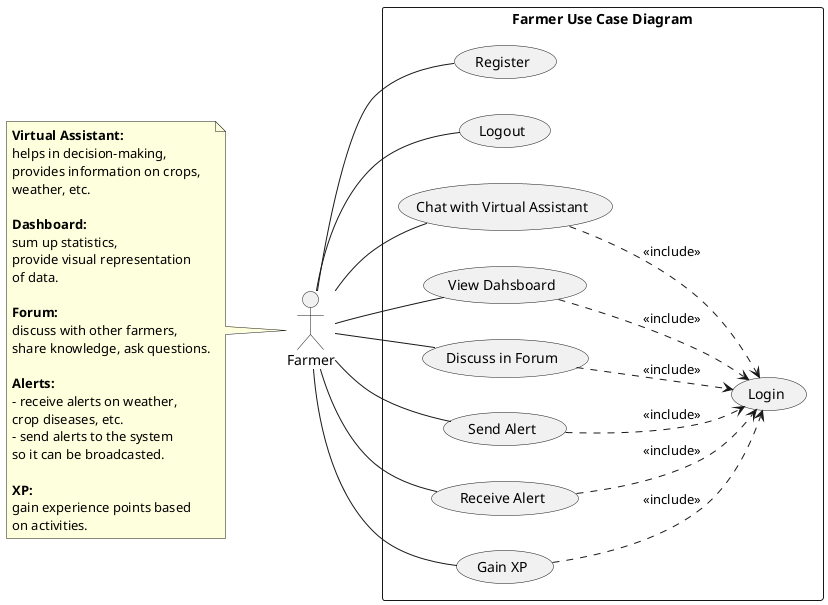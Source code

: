 @startuml farmer_ucd

left to right direction
skinparam packageStyle rect
actor Farmer

rectangle "Farmer Use Case Diagram" {
    (Login) as Login
    (Register) as Register
    (Logout) as Logout
    (Chat with Virtual Assistant) as Chat
    (View Dahsboard) as Dashboard
    (Discuss in Forum) as Forum
    (Send Alert) as SAlert
    (Receive Alert) as RAlert
    (Gain XP) as XP

    Farmer -- Register
    Farmer -- Logout
    Farmer -- Chat
    Farmer -- Dashboard
    Farmer -- Forum
    Farmer -- SAlert
    Farmer -- RAlert
    Farmer -- XP

    Chat ..> Login : <<include>>
    Dashboard ..> Login : <<include>>
    Forum ..> Login : <<include>>
    SAlert ..> Login : <<include>>
    RAlert ..> Login : <<include>>
    XP ..> Login : <<include>>
}

note left of Farmer
    <b>Virtual Assistant:</b> 
    helps in decision-making,
    provides information on crops, 
    weather, etc.

    <b>Dashboard:</b> 
    sum up statistics,
    provide visual representation
    of data.

    <b>Forum:</b>
    discuss with other farmers,
    share knowledge, ask questions.

    <b>Alerts:</b>
    - receive alerts on weather,
    crop diseases, etc.
    - send alerts to the system
    so it can be broadcasted.

    <b>XP:</b>
    gain experience points based
    on activities.
end note

@enduml